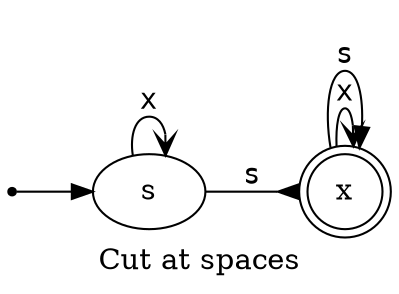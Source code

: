 digraph G {
  rankdir=LR;
  node  [shape=ellipse];
  edge [fontname=Courier];

  start [shape=point, label=""];
  x [shape=doublecircle];

  start->s;
  s->s [label="x",arrowhead=vee];
  s->x [label="s",arrowhead=inv];

  x->x [label="x",arrowhead=vee];
  x->x [label="s",arrowhead=normal];

  label="Cut at spaces";
}
